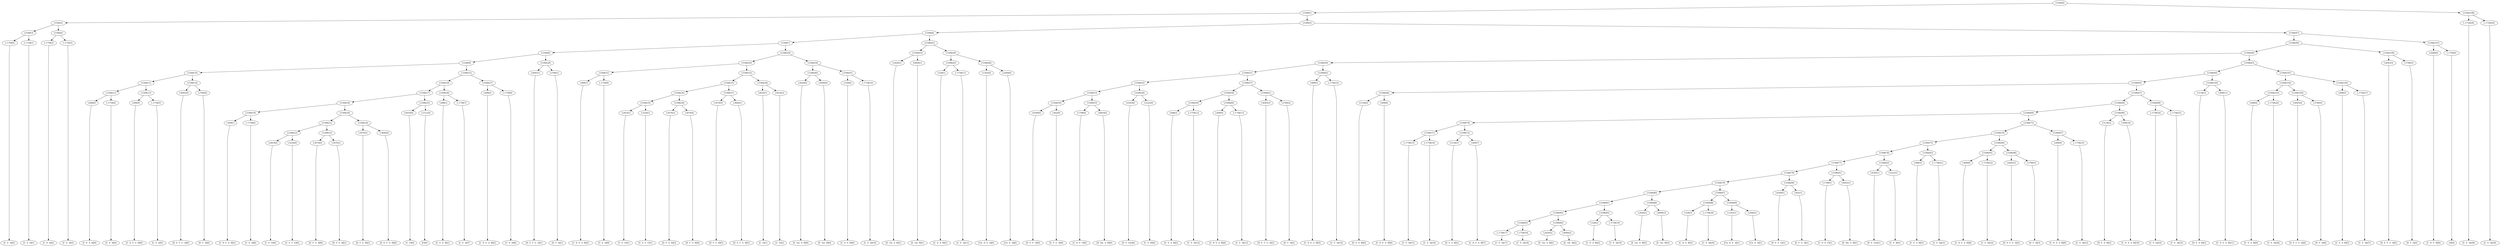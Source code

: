 digraph sample{
"L-1758(0)"->"[C  E  A](0)"
"L-1758(1)"->"[C  E  A](1)"
"L5306(3)"->"L-1758(0)"
"L5306(3)"->"L-1758(1)"
"L-1758(2)"->"[C  E  A](2)"
"L-1758(3)"->"[C  E  A](3)"
"L5306(4)"->"L-1758(2)"
"L5306(4)"->"L-1758(3)"
"L5306(2)"->"L5306(3)"
"L5306(2)"->"L5306(4)"
"L498(0)"->"[C  E  A  B](0)"
"L-1758(4)"->"[C  E  A](4)"
"L5306(12)"->"L498(0)"
"L5306(12)"->"L-1758(4)"
"L499(0)"->"[C  D  E  A  B](0)"
"L-1758(5)"->"[C  E  A](5)"
"L5306(13)"->"L499(0)"
"L5306(13)"->"L-1758(5)"
"L5306(11)"->"L5306(12)"
"L5306(11)"->"L5306(13)"
"L4045(0)"->"[D  E  F  G  A](0)"
"L3780(0)"->"[D  F  A](0)"
"L5306(14)"->"L4045(0)"
"L5306(14)"->"L3780(0)"
"L5306(10)"->"L5306(11)"
"L5306(10)"->"L5306(14)"
"L499(1)"->"[C  D  E  A  B](1)"
"L-1758(6)"->"[C  E  A](6)"
"L5306(19)"->"L499(1)"
"L5306(19)"->"L-1758(6)"
"L2810(0)"->"[C  E  G](0)"
"L3220(0)"->"[C  E  F  G](0)"
"L5306(22)"->"L2810(0)"
"L5306(22)"->"L3220(0)"
"L3070(0)"->"[D  F  G  B](0)"
"L3070(1)"->"[D  F  G  B](1)"
"L5306(23)"->"L3070(0)"
"L5306(23)"->"L3070(1)"
"L5306(21)"->"L5306(22)"
"L5306(21)"->"L5306(23)"
"L3070(2)"->"[D  F  G  B](2)"
"L3840(0)"->"[D  E  F  G  B](0)"
"L5306(24)"->"L3070(2)"
"L5306(24)"->"L3840(0)"
"L5306(20)"->"L5306(21)"
"L5306(20)"->"L5306(24)"
"L5306(18)"->"L5306(19)"
"L5306(18)"->"L5306(20)"
"L4016(0)"->"[C  E](0)"
"L1511(0)"->"[E](0)"
"L5306(25)"->"L4016(0)"
"L5306(25)"->"L1511(0)"
"L5306(17)"->"L5306(18)"
"L5306(17)"->"L5306(25)"
"L498(1)"->"[C  E  A  B](1)"
"L-1758(7)"->"[C  E  A](7)"
"L5306(26)"->"L498(1)"
"L5306(26)"->"L-1758(7)"
"L5306(16)"->"L5306(17)"
"L5306(16)"->"L5306(26)"
"L499(2)"->"[C  D  E  A  B](2)"
"L-1758(8)"->"[C  E  A](8)"
"L5306(27)"->"L499(2)"
"L5306(27)"->"L-1758(8)"
"L5306(15)"->"L5306(16)"
"L5306(15)"->"L5306(27)"
"L5306(9)"->"L5306(10)"
"L5306(9)"->"L5306(15)"
"L4045(1)"->"[D  E  F  G  A](1)"
"L3780(1)"->"[D  F  A](1)"
"L5306(28)"->"L4045(1)"
"L5306(28)"->"L3780(1)"
"L5306(8)"->"L5306(9)"
"L5306(8)"->"L5306(28)"
"L499(3)"->"[C  D  E  A  B](3)"
"L-1758(9)"->"[C  E  A](9)"
"L5306(31)"->"L499(3)"
"L5306(31)"->"L-1758(9)"
"L2810(1)"->"[C  E  G](1)"
"L3220(1)"->"[C  E  F  G](1)"
"L5306(35)"->"L2810(1)"
"L5306(35)"->"L3220(1)"
"L3070(3)"->"[D  F  G  B](3)"
"L3070(4)"->"[D  F  G  B](4)"
"L5306(36)"->"L3070(3)"
"L5306(36)"->"L3070(4)"
"L5306(34)"->"L5306(35)"
"L5306(34)"->"L5306(36)"
"L3070(5)"->"[D  F  G  B](5)"
"L3840(1)"->"[D  E  F  G  B](1)"
"L5306(37)"->"L3070(5)"
"L5306(37)"->"L3840(1)"
"L5306(33)"->"L5306(34)"
"L5306(33)"->"L5306(37)"
"L4016(1)"->"[C  E](1)"
"L4016(2)"->"[C  E](2)"
"L5306(38)"->"L4016(1)"
"L5306(38)"->"L4016(2)"
"L5306(32)"->"L5306(33)"
"L5306(32)"->"L5306(38)"
"L5306(30)"->"L5306(31)"
"L5306(30)"->"L5306(32)"
"L2626(0)"->"[E  Gis  A  B](0)"
"L4000(0)"->"[E  Gis  B](0)"
"L5306(40)"->"L2626(0)"
"L5306(40)"->"L4000(0)"
"L528(0)"->"[C  D  A  B](0)"
"L-1758(10)"->"[C  E  A](10)"
"L5306(41)"->"L528(0)"
"L5306(41)"->"L-1758(10)"
"L5306(39)"->"L5306(40)"
"L5306(39)"->"L5306(41)"
"L5306(29)"->"L5306(30)"
"L5306(29)"->"L5306(39)"
"L5306(7)"->"L5306(8)"
"L5306(7)"->"L5306(29)"
"L2626(1)"->"[E  Gis  A  B](1)"
"L4000(1)"->"[E  Gis  B](1)"
"L5306(43)"->"L2626(1)"
"L5306(43)"->"L4000(1)"
"L528(1)"->"[C  D  A  B](1)"
"L-1758(11)"->"[C  E  A](11)"
"L5306(45)"->"L528(1)"
"L5306(45)"->"L-1758(11)"
"L1303(0)"->"[Cis  D  E  A](0)"
"L2449(0)"->"[Cis  E  A](0)"
"L5306(46)"->"L1303(0)"
"L5306(46)"->"L2449(0)"
"L5306(44)"->"L5306(45)"
"L5306(44)"->"L5306(46)"
"L5306(42)"->"L5306(43)"
"L5306(42)"->"L5306(44)"
"L5306(6)"->"L5306(7)"
"L5306(6)"->"L5306(42)"
"L4509(0)"->"[D  E  F  G](0)"
"L402(0)"->"[E  F  G  A](0)"
"L5306(54)"->"L4509(0)"
"L5306(54)"->"L402(0)"
"L1708(0)"->"[C  D  E  F](0)"
"L4003(0)"->"[D  Dis  A  B](0)"
"L5306(55)"->"L1708(0)"
"L5306(55)"->"L4003(0)"
"L5306(53)"->"L5306(54)"
"L5306(53)"->"L5306(55)"
"L4395(0)"->"[D  E  Gis](0)"
"L5222(0)"->"[C  E  B](0)"
"L5306(56)"->"L4395(0)"
"L5306(56)"->"L5222(0)"
"L5306(52)"->"L5306(53)"
"L5306(52)"->"L5306(56)"
"L498(2)"->"[C  E  A  B](2)"
"L-1758(12)"->"[C  E  A](12)"
"L5306(59)"->"L498(2)"
"L5306(59)"->"L-1758(12)"
"L499(4)"->"[C  D  E  A  B](4)"
"L-1758(13)"->"[C  E  A](13)"
"L5306(60)"->"L499(4)"
"L5306(60)"->"L-1758(13)"
"L5306(58)"->"L5306(59)"
"L5306(58)"->"L5306(60)"
"L4045(2)"->"[D  E  F  G  A](2)"
"L3780(2)"->"[D  F  A](2)"
"L5306(61)"->"L4045(2)"
"L5306(61)"->"L3780(2)"
"L5306(57)"->"L5306(58)"
"L5306(57)"->"L5306(61)"
"L5306(51)"->"L5306(52)"
"L5306(51)"->"L5306(57)"
"L499(5)"->"[C  D  E  A  B](5)"
"L-1758(14)"->"[C  E  A](14)"
"L5306(62)"->"L499(5)"
"L5306(62)"->"L-1758(14)"
"L5306(50)"->"L5306(51)"
"L5306(50)"->"L5306(62)"
"L5136(0)"->"[D  E  A  B](0)"
"L499(6)"->"[C  D  E  A  B](6)"
"L5306(66)"->"L5136(0)"
"L5306(66)"->"L499(6)"
"L-1758(15)"->"[C  E  A](15)"
"L-1758(16)"->"[C  E  A](16)"
"L5306(71)"->"L-1758(15)"
"L5306(71)"->"L-1758(16)"
"L5136(1)"->"[D  E  A  B](1)"
"L499(7)"->"[C  D  E  A  B](7)"
"L5306(72)"->"L5136(1)"
"L5306(72)"->"L499(7)"
"L5306(70)"->"L5306(71)"
"L5306(70)"->"L5306(72)"
"L-1758(17)"->"[C  E  A](17)"
"L-1758(18)"->"[C  E  A](18)"
"L5306(83)"->"L-1758(17)"
"L5306(83)"->"L-1758(18)"
"L2626(2)"->"[E  Gis  A  B](2)"
"L4000(2)"->"[E  Gis  B](2)"
"L5306(84)"->"L2626(2)"
"L5306(84)"->"L4000(2)"
"L5306(82)"->"L5306(83)"
"L5306(82)"->"L5306(84)"
"L528(2)"->"[C  D  A  B](2)"
"L-1758(19)"->"[C  E  A](19)"
"L5306(85)"->"L528(2)"
"L5306(85)"->"L-1758(19)"
"L5306(81)"->"L5306(82)"
"L5306(81)"->"L5306(85)"
"L2626(3)"->"[E  Gis  A  B](3)"
"L4000(3)"->"[E  Gis  B](3)"
"L5306(86)"->"L2626(3)"
"L5306(86)"->"L4000(3)"
"L5306(80)"->"L5306(81)"
"L5306(80)"->"L5306(86)"
"L528(3)"->"[C  D  A  B](3)"
"L-1758(20)"->"[C  E  A](20)"
"L5306(88)"->"L528(3)"
"L5306(88)"->"L-1758(20)"
"L1303(1)"->"[Cis  D  E  A](1)"
"L2449(1)"->"[Cis  E  A](1)"
"L5306(89)"->"L1303(1)"
"L5306(89)"->"L2449(1)"
"L5306(87)"->"L5306(88)"
"L5306(87)"->"L5306(89)"
"L5306(79)"->"L5306(80)"
"L5306(79)"->"L5306(87)"
"L4509(1)"->"[D  E  F  G](1)"
"L402(1)"->"[E  F  G  A](1)"
"L5306(90)"->"L4509(1)"
"L5306(90)"->"L402(1)"
"L5306(78)"->"L5306(79)"
"L5306(78)"->"L5306(90)"
"L1708(1)"->"[C  D  E  F](1)"
"L4003(1)"->"[D  Dis  A  B](1)"
"L5306(91)"->"L1708(1)"
"L5306(91)"->"L4003(1)"
"L5306(77)"->"L5306(78)"
"L5306(77)"->"L5306(91)"
"L4395(1)"->"[D  E  Gis](1)"
"L5222(1)"->"[C  E  B](1)"
"L5306(92)"->"L4395(1)"
"L5306(92)"->"L5222(1)"
"L5306(76)"->"L5306(77)"
"L5306(76)"->"L5306(92)"
"L498(3)"->"[C  E  A  B](3)"
"L-1758(21)"->"[C  E  A](21)"
"L5306(93)"->"L498(3)"
"L5306(93)"->"L-1758(21)"
"L5306(75)"->"L5306(76)"
"L5306(75)"->"L5306(93)"
"L499(8)"->"[C  D  E  A  B](8)"
"L-1758(22)"->"[C  E  A](22)"
"L5306(95)"->"L499(8)"
"L5306(95)"->"L-1758(22)"
"L4045(3)"->"[D  E  F  G  A](3)"
"L3780(3)"->"[D  F  A](3)"
"L5306(96)"->"L4045(3)"
"L5306(96)"->"L3780(3)"
"L5306(94)"->"L5306(95)"
"L5306(94)"->"L5306(96)"
"L5306(74)"->"L5306(75)"
"L5306(74)"->"L5306(94)"
"L499(9)"->"[C  D  E  A  B](9)"
"L-1758(23)"->"[C  E  A](23)"
"L5306(97)"->"L499(9)"
"L5306(97)"->"L-1758(23)"
"L5306(73)"->"L5306(74)"
"L5306(73)"->"L5306(97)"
"L5306(69)"->"L5306(70)"
"L5306(69)"->"L5306(73)"
"L5136(2)"->"[D  E  A  B](2)"
"L499(10)"->"[C  D  E  A  B](10)"
"L5306(98)"->"L5136(2)"
"L5306(98)"->"L499(10)"
"L5306(68)"->"L5306(69)"
"L5306(68)"->"L5306(98)"
"L-1758(24)"->"[C  E  A](24)"
"L-1758(25)"->"[C  E  A](25)"
"L5306(99)"->"L-1758(24)"
"L5306(99)"->"L-1758(25)"
"L5306(67)"->"L5306(68)"
"L5306(67)"->"L5306(99)"
"L5306(65)"->"L5306(66)"
"L5306(65)"->"L5306(67)"
"L5136(3)"->"[D  E  A  B](3)"
"L499(11)"->"[C  D  E  A  B](11)"
"L5306(100)"->"L5136(3)"
"L5306(100)"->"L499(11)"
"L5306(64)"->"L5306(65)"
"L5306(64)"->"L5306(100)"
"L498(4)"->"[C  E  A  B](4)"
"L-1758(26)"->"[C  E  A](26)"
"L5306(103)"->"L498(4)"
"L5306(103)"->"L-1758(26)"
"L4045(4)"->"[D  E  F  G  A](4)"
"L3780(4)"->"[D  F  A](4)"
"L5306(104)"->"L4045(4)"
"L5306(104)"->"L3780(4)"
"L5306(102)"->"L5306(103)"
"L5306(102)"->"L5306(104)"
"L498(5)"->"[C  E  A  B](5)"
"L-1758(27)"->"[C  E  A](27)"
"L5306(105)"->"L498(5)"
"L5306(105)"->"L-1758(27)"
"L5306(101)"->"L5306(102)"
"L5306(101)"->"L5306(105)"
"L5306(63)"->"L5306(64)"
"L5306(63)"->"L5306(101)"
"L5306(49)"->"L5306(50)"
"L5306(49)"->"L5306(63)"
"L4045(5)"->"[D  E  F  G  A](5)"
"L3780(5)"->"[D  F  A](5)"
"L5306(106)"->"L4045(5)"
"L5306(106)"->"L3780(5)"
"L5306(48)"->"L5306(49)"
"L5306(48)"->"L5306(106)"
"L4268(0)"->"[C  D  E  B](0)"
"L-1794(0)"->"[A](0)"
"L5306(107)"->"L4268(0)"
"L5306(107)"->"L-1794(0)"
"L5306(47)"->"L5306(48)"
"L5306(47)"->"L5306(107)"
"L5306(5)"->"L5306(6)"
"L5306(5)"->"L5306(47)"
"L5306(1)"->"L5306(2)"
"L5306(1)"->"L5306(5)"
"L-1758(28)"->"[C  E  A](28)"
"L-1758(29)"->"[C  E  A](29)"
"L5306(108)"->"L-1758(28)"
"L5306(108)"->"L-1758(29)"
"L5306(0)"->"L5306(1)"
"L5306(0)"->"L5306(108)"
{rank = min; "L5306(0)"}
{rank = same; "L5306(1)"; "L5306(108)";}
{rank = same; "L5306(2)"; "L5306(5)"; "L-1758(28)"; "L-1758(29)";}
{rank = same; "L5306(3)"; "L5306(4)"; "L5306(6)"; "L5306(47)";}
{rank = same; "L-1758(0)"; "L-1758(1)"; "L-1758(2)"; "L-1758(3)"; "L5306(7)"; "L5306(42)"; "L5306(48)"; "L5306(107)";}
{rank = same; "L5306(8)"; "L5306(29)"; "L5306(43)"; "L5306(44)"; "L5306(49)"; "L5306(106)"; "L4268(0)"; "L-1794(0)";}
{rank = same; "L5306(9)"; "L5306(28)"; "L5306(30)"; "L5306(39)"; "L2626(1)"; "L4000(1)"; "L5306(45)"; "L5306(46)"; "L5306(50)"; "L5306(63)"; "L4045(5)"; "L3780(5)";}
{rank = same; "L5306(10)"; "L5306(15)"; "L4045(1)"; "L3780(1)"; "L5306(31)"; "L5306(32)"; "L5306(40)"; "L5306(41)"; "L528(1)"; "L-1758(11)"; "L1303(0)"; "L2449(0)"; "L5306(51)"; "L5306(62)"; "L5306(64)"; "L5306(101)";}
{rank = same; "L5306(11)"; "L5306(14)"; "L5306(16)"; "L5306(27)"; "L499(3)"; "L-1758(9)"; "L5306(33)"; "L5306(38)"; "L2626(0)"; "L4000(0)"; "L528(0)"; "L-1758(10)"; "L5306(52)"; "L5306(57)"; "L499(5)"; "L-1758(14)"; "L5306(65)"; "L5306(100)"; "L5306(102)"; "L5306(105)";}
{rank = same; "L5306(12)"; "L5306(13)"; "L4045(0)"; "L3780(0)"; "L5306(17)"; "L5306(26)"; "L499(2)"; "L-1758(8)"; "L5306(34)"; "L5306(37)"; "L4016(1)"; "L4016(2)"; "L5306(53)"; "L5306(56)"; "L5306(58)"; "L5306(61)"; "L5306(66)"; "L5306(67)"; "L5136(3)"; "L499(11)"; "L5306(103)"; "L5306(104)"; "L498(5)"; "L-1758(27)";}
{rank = same; "L498(0)"; "L-1758(4)"; "L499(0)"; "L-1758(5)"; "L5306(18)"; "L5306(25)"; "L498(1)"; "L-1758(7)"; "L5306(35)"; "L5306(36)"; "L3070(5)"; "L3840(1)"; "L5306(54)"; "L5306(55)"; "L4395(0)"; "L5222(0)"; "L5306(59)"; "L5306(60)"; "L4045(2)"; "L3780(2)"; "L5136(0)"; "L499(6)"; "L5306(68)"; "L5306(99)"; "L498(4)"; "L-1758(26)"; "L4045(4)"; "L3780(4)";}
{rank = same; "L5306(19)"; "L5306(20)"; "L4016(0)"; "L1511(0)"; "L2810(1)"; "L3220(1)"; "L3070(3)"; "L3070(4)"; "L4509(0)"; "L402(0)"; "L1708(0)"; "L4003(0)"; "L498(2)"; "L-1758(12)"; "L499(4)"; "L-1758(13)"; "L5306(69)"; "L5306(98)"; "L-1758(24)"; "L-1758(25)";}
{rank = same; "L499(1)"; "L-1758(6)"; "L5306(21)"; "L5306(24)"; "L5306(70)"; "L5306(73)"; "L5136(2)"; "L499(10)";}
{rank = same; "L5306(22)"; "L5306(23)"; "L3070(2)"; "L3840(0)"; "L5306(71)"; "L5306(72)"; "L5306(74)"; "L5306(97)";}
{rank = same; "L2810(0)"; "L3220(0)"; "L3070(0)"; "L3070(1)"; "L-1758(15)"; "L-1758(16)"; "L5136(1)"; "L499(7)"; "L5306(75)"; "L5306(94)"; "L499(9)"; "L-1758(23)";}
{rank = same; "L5306(76)"; "L5306(93)"; "L5306(95)"; "L5306(96)";}
{rank = same; "L5306(77)"; "L5306(92)"; "L498(3)"; "L-1758(21)"; "L499(8)"; "L-1758(22)"; "L4045(3)"; "L3780(3)";}
{rank = same; "L5306(78)"; "L5306(91)"; "L4395(1)"; "L5222(1)";}
{rank = same; "L5306(79)"; "L5306(90)"; "L1708(1)"; "L4003(1)";}
{rank = same; "L5306(80)"; "L5306(87)"; "L4509(1)"; "L402(1)";}
{rank = same; "L5306(81)"; "L5306(86)"; "L5306(88)"; "L5306(89)";}
{rank = same; "L5306(82)"; "L5306(85)"; "L2626(3)"; "L4000(3)"; "L528(3)"; "L-1758(20)"; "L1303(1)"; "L2449(1)";}
{rank = same; "L5306(83)"; "L5306(84)"; "L528(2)"; "L-1758(19)";}
{rank = same; "L-1758(17)"; "L-1758(18)"; "L2626(2)"; "L4000(2)";}
{rank = max; "[A](0)"; "[C  D  A  B](0)"; "[C  D  A  B](1)"; "[C  D  A  B](2)"; "[C  D  A  B](3)"; "[C  D  E  A  B](0)"; "[C  D  E  A  B](1)"; "[C  D  E  A  B](10)"; "[C  D  E  A  B](11)"; "[C  D  E  A  B](2)"; "[C  D  E  A  B](3)"; "[C  D  E  A  B](4)"; "[C  D  E  A  B](5)"; "[C  D  E  A  B](6)"; "[C  D  E  A  B](7)"; "[C  D  E  A  B](8)"; "[C  D  E  A  B](9)"; "[C  D  E  B](0)"; "[C  D  E  F](0)"; "[C  D  E  F](1)"; "[C  E  A  B](0)"; "[C  E  A  B](1)"; "[C  E  A  B](2)"; "[C  E  A  B](3)"; "[C  E  A  B](4)"; "[C  E  A  B](5)"; "[C  E  A](0)"; "[C  E  A](1)"; "[C  E  A](10)"; "[C  E  A](11)"; "[C  E  A](12)"; "[C  E  A](13)"; "[C  E  A](14)"; "[C  E  A](15)"; "[C  E  A](16)"; "[C  E  A](17)"; "[C  E  A](18)"; "[C  E  A](19)"; "[C  E  A](2)"; "[C  E  A](20)"; "[C  E  A](21)"; "[C  E  A](22)"; "[C  E  A](23)"; "[C  E  A](24)"; "[C  E  A](25)"; "[C  E  A](26)"; "[C  E  A](27)"; "[C  E  A](28)"; "[C  E  A](29)"; "[C  E  A](3)"; "[C  E  A](4)"; "[C  E  A](5)"; "[C  E  A](6)"; "[C  E  A](7)"; "[C  E  A](8)"; "[C  E  A](9)"; "[C  E  B](0)"; "[C  E  B](1)"; "[C  E  F  G](0)"; "[C  E  F  G](1)"; "[C  E  G](0)"; "[C  E  G](1)"; "[C  E](0)"; "[C  E](1)"; "[C  E](2)"; "[Cis  D  E  A](0)"; "[Cis  D  E  A](1)"; "[Cis  E  A](0)"; "[Cis  E  A](1)"; "[D  Dis  A  B](0)"; "[D  Dis  A  B](1)"; "[D  E  A  B](0)"; "[D  E  A  B](1)"; "[D  E  A  B](2)"; "[D  E  A  B](3)"; "[D  E  F  G  A](0)"; "[D  E  F  G  A](1)"; "[D  E  F  G  A](2)"; "[D  E  F  G  A](3)"; "[D  E  F  G  A](4)"; "[D  E  F  G  A](5)"; "[D  E  F  G  B](0)"; "[D  E  F  G  B](1)"; "[D  E  F  G](0)"; "[D  E  F  G](1)"; "[D  E  Gis](0)"; "[D  E  Gis](1)"; "[D  F  A](0)"; "[D  F  A](1)"; "[D  F  A](2)"; "[D  F  A](3)"; "[D  F  A](4)"; "[D  F  A](5)"; "[D  F  G  B](0)"; "[D  F  G  B](1)"; "[D  F  G  B](2)"; "[D  F  G  B](3)"; "[D  F  G  B](4)"; "[D  F  G  B](5)"; "[E  F  G  A](0)"; "[E  F  G  A](1)"; "[E  Gis  A  B](0)"; "[E  Gis  A  B](1)"; "[E  Gis  A  B](2)"; "[E  Gis  A  B](3)"; "[E  Gis  B](0)"; "[E  Gis  B](1)"; "[E  Gis  B](2)"; "[E  Gis  B](3)"; "[E](0)";}
}